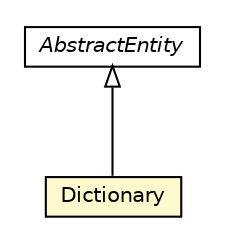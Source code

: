 #!/usr/local/bin/dot
#
# Class diagram 
# Generated by UMLGraph version R5_6_6-8-g8d7759 (http://www.umlgraph.org/)
#

digraph G {
	edge [fontname="Helvetica",fontsize=10,labelfontname="Helvetica",labelfontsize=10];
	node [fontname="Helvetica",fontsize=10,shape=plaintext];
	nodesep=0.25;
	ranksep=0.5;
	// org.dayatang.domain.AbstractEntity
	c42356 [label=<<table title="org.dayatang.domain.AbstractEntity" border="0" cellborder="1" cellspacing="0" cellpadding="2" port="p" href="../../../domain/AbstractEntity.html">
		<tr><td><table border="0" cellspacing="0" cellpadding="1">
<tr><td align="center" balign="center"><font face="Helvetica-Oblique"> AbstractEntity </font></td></tr>
		</table></td></tr>
		</table>>, URL="../../../domain/AbstractEntity.html", fontname="Helvetica", fontcolor="black", fontsize=10.0];
	// org.dayatang.persistence.test.domain.Dictionary
	c42424 [label=<<table title="org.dayatang.persistence.test.domain.Dictionary" border="0" cellborder="1" cellspacing="0" cellpadding="2" port="p" bgcolor="lemonChiffon" href="./Dictionary.html">
		<tr><td><table border="0" cellspacing="0" cellpadding="1">
<tr><td align="center" balign="center"> Dictionary </td></tr>
		</table></td></tr>
		</table>>, URL="./Dictionary.html", fontname="Helvetica", fontcolor="black", fontsize=10.0];
	//org.dayatang.persistence.test.domain.Dictionary extends org.dayatang.domain.AbstractEntity
	c42356:p -> c42424:p [dir=back,arrowtail=empty];
}

